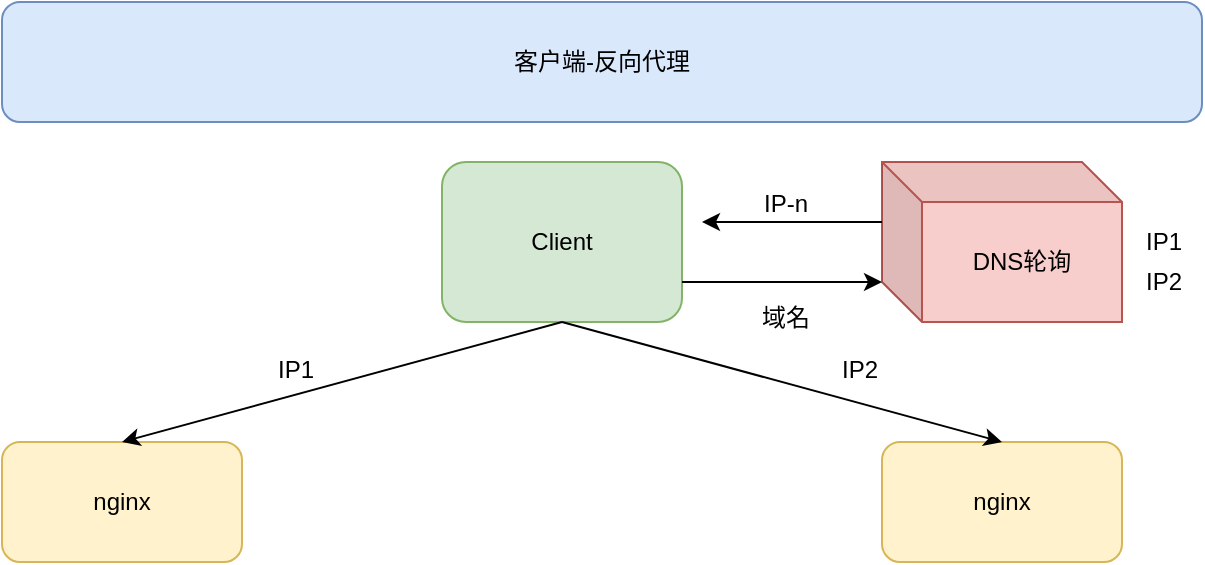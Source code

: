 <mxfile version="12.1.0" type="device" pages="1"><diagram id="jVuPIEOVO2Evj-1RT5NF" name="第 1 页"><mxGraphModel dx="946" dy="614" grid="1" gridSize="10" guides="1" tooltips="1" connect="1" arrows="1" fold="1" page="1" pageScale="1" pageWidth="827" pageHeight="1169" math="0" shadow="0"><root><mxCell id="0"/><mxCell id="1" parent="0"/><mxCell id="mGT0O3fj72W4osYCRI5d-1" value="客户端-反向代理" style="rounded=1;whiteSpace=wrap;html=1;fillColor=#dae8fc;strokeColor=#6c8ebf;" vertex="1" parent="1"><mxGeometry x="120" y="200" width="600" height="60" as="geometry"/></mxCell><mxCell id="mGT0O3fj72W4osYCRI5d-2" value="Client" style="rounded=1;whiteSpace=wrap;html=1;fillColor=#d5e8d4;strokeColor=#82b366;" vertex="1" parent="1"><mxGeometry x="340" y="280" width="120" height="80" as="geometry"/></mxCell><mxCell id="mGT0O3fj72W4osYCRI5d-3" value="nginx" style="rounded=1;whiteSpace=wrap;html=1;fillColor=#fff2cc;strokeColor=#d6b656;" vertex="1" parent="1"><mxGeometry x="120" y="420" width="120" height="60" as="geometry"/></mxCell><mxCell id="mGT0O3fj72W4osYCRI5d-5" value="nginx" style="rounded=1;whiteSpace=wrap;html=1;fillColor=#fff2cc;strokeColor=#d6b656;" vertex="1" parent="1"><mxGeometry x="560" y="420" width="120" height="60" as="geometry"/></mxCell><mxCell id="mGT0O3fj72W4osYCRI5d-6" value="DNS轮询" style="shape=cube;whiteSpace=wrap;html=1;boundedLbl=1;backgroundOutline=1;darkOpacity=0.05;darkOpacity2=0.1;fillColor=#f8cecc;strokeColor=#b85450;" vertex="1" parent="1"><mxGeometry x="560" y="280" width="120" height="80" as="geometry"/></mxCell><mxCell id="mGT0O3fj72W4osYCRI5d-7" value="" style="endArrow=classic;html=1;exitX=0;exitY=0;exitDx=0;exitDy=30;exitPerimeter=0;" edge="1" parent="1" source="mGT0O3fj72W4osYCRI5d-6"><mxGeometry width="50" height="50" relative="1" as="geometry"><mxPoint x="120" y="530" as="sourcePoint"/><mxPoint x="470" y="310" as="targetPoint"/></mxGeometry></mxCell><mxCell id="mGT0O3fj72W4osYCRI5d-8" value="" style="endArrow=classic;html=1;exitX=1;exitY=0.75;exitDx=0;exitDy=0;entryX=0;entryY=0;entryDx=0;entryDy=60;entryPerimeter=0;" edge="1" parent="1" source="mGT0O3fj72W4osYCRI5d-2" target="mGT0O3fj72W4osYCRI5d-6"><mxGeometry width="50" height="50" relative="1" as="geometry"><mxPoint x="120" y="530" as="sourcePoint"/><mxPoint x="170" y="480" as="targetPoint"/></mxGeometry></mxCell><mxCell id="mGT0O3fj72W4osYCRI5d-9" value="域名" style="text;html=1;resizable=0;points=[];autosize=1;align=left;verticalAlign=top;spacingTop=-4;" vertex="1" parent="1"><mxGeometry x="498" y="348" width="40" height="20" as="geometry"/></mxCell><mxCell id="mGT0O3fj72W4osYCRI5d-10" value="IP-n" style="text;html=1;resizable=0;points=[];autosize=1;align=left;verticalAlign=top;spacingTop=-4;" vertex="1" parent="1"><mxGeometry x="499" y="291" width="40" height="20" as="geometry"/></mxCell><mxCell id="mGT0O3fj72W4osYCRI5d-11" value="" style="endArrow=classic;html=1;exitX=0.5;exitY=1;exitDx=0;exitDy=0;entryX=0.5;entryY=0;entryDx=0;entryDy=0;" edge="1" parent="1" source="mGT0O3fj72W4osYCRI5d-2" target="mGT0O3fj72W4osYCRI5d-3"><mxGeometry width="50" height="50" relative="1" as="geometry"><mxPoint x="120" y="530" as="sourcePoint"/><mxPoint x="170" y="480" as="targetPoint"/></mxGeometry></mxCell><mxCell id="mGT0O3fj72W4osYCRI5d-12" value="" style="endArrow=classic;html=1;exitX=0.5;exitY=1;exitDx=0;exitDy=0;entryX=0.5;entryY=0;entryDx=0;entryDy=0;" edge="1" parent="1" source="mGT0O3fj72W4osYCRI5d-2" target="mGT0O3fj72W4osYCRI5d-5"><mxGeometry width="50" height="50" relative="1" as="geometry"><mxPoint x="120" y="530" as="sourcePoint"/><mxPoint x="170" y="480" as="targetPoint"/></mxGeometry></mxCell><mxCell id="mGT0O3fj72W4osYCRI5d-13" value="IP1" style="text;html=1;resizable=0;points=[];autosize=1;align=left;verticalAlign=top;spacingTop=-4;" vertex="1" parent="1"><mxGeometry x="690" y="310" width="30" height="20" as="geometry"/></mxCell><mxCell id="mGT0O3fj72W4osYCRI5d-14" value="IP2" style="text;html=1;resizable=0;points=[];autosize=1;align=left;verticalAlign=top;spacingTop=-4;" vertex="1" parent="1"><mxGeometry x="690" y="330" width="30" height="20" as="geometry"/></mxCell><mxCell id="mGT0O3fj72W4osYCRI5d-15" value="IP1" style="text;html=1;resizable=0;points=[];autosize=1;align=left;verticalAlign=top;spacingTop=-4;" vertex="1" parent="1"><mxGeometry x="256" y="374" width="30" height="20" as="geometry"/></mxCell><mxCell id="mGT0O3fj72W4osYCRI5d-16" value="IP2" style="text;html=1;resizable=0;points=[];autosize=1;align=left;verticalAlign=top;spacingTop=-4;" vertex="1" parent="1"><mxGeometry x="538" y="374" width="30" height="20" as="geometry"/></mxCell></root></mxGraphModel></diagram></mxfile>